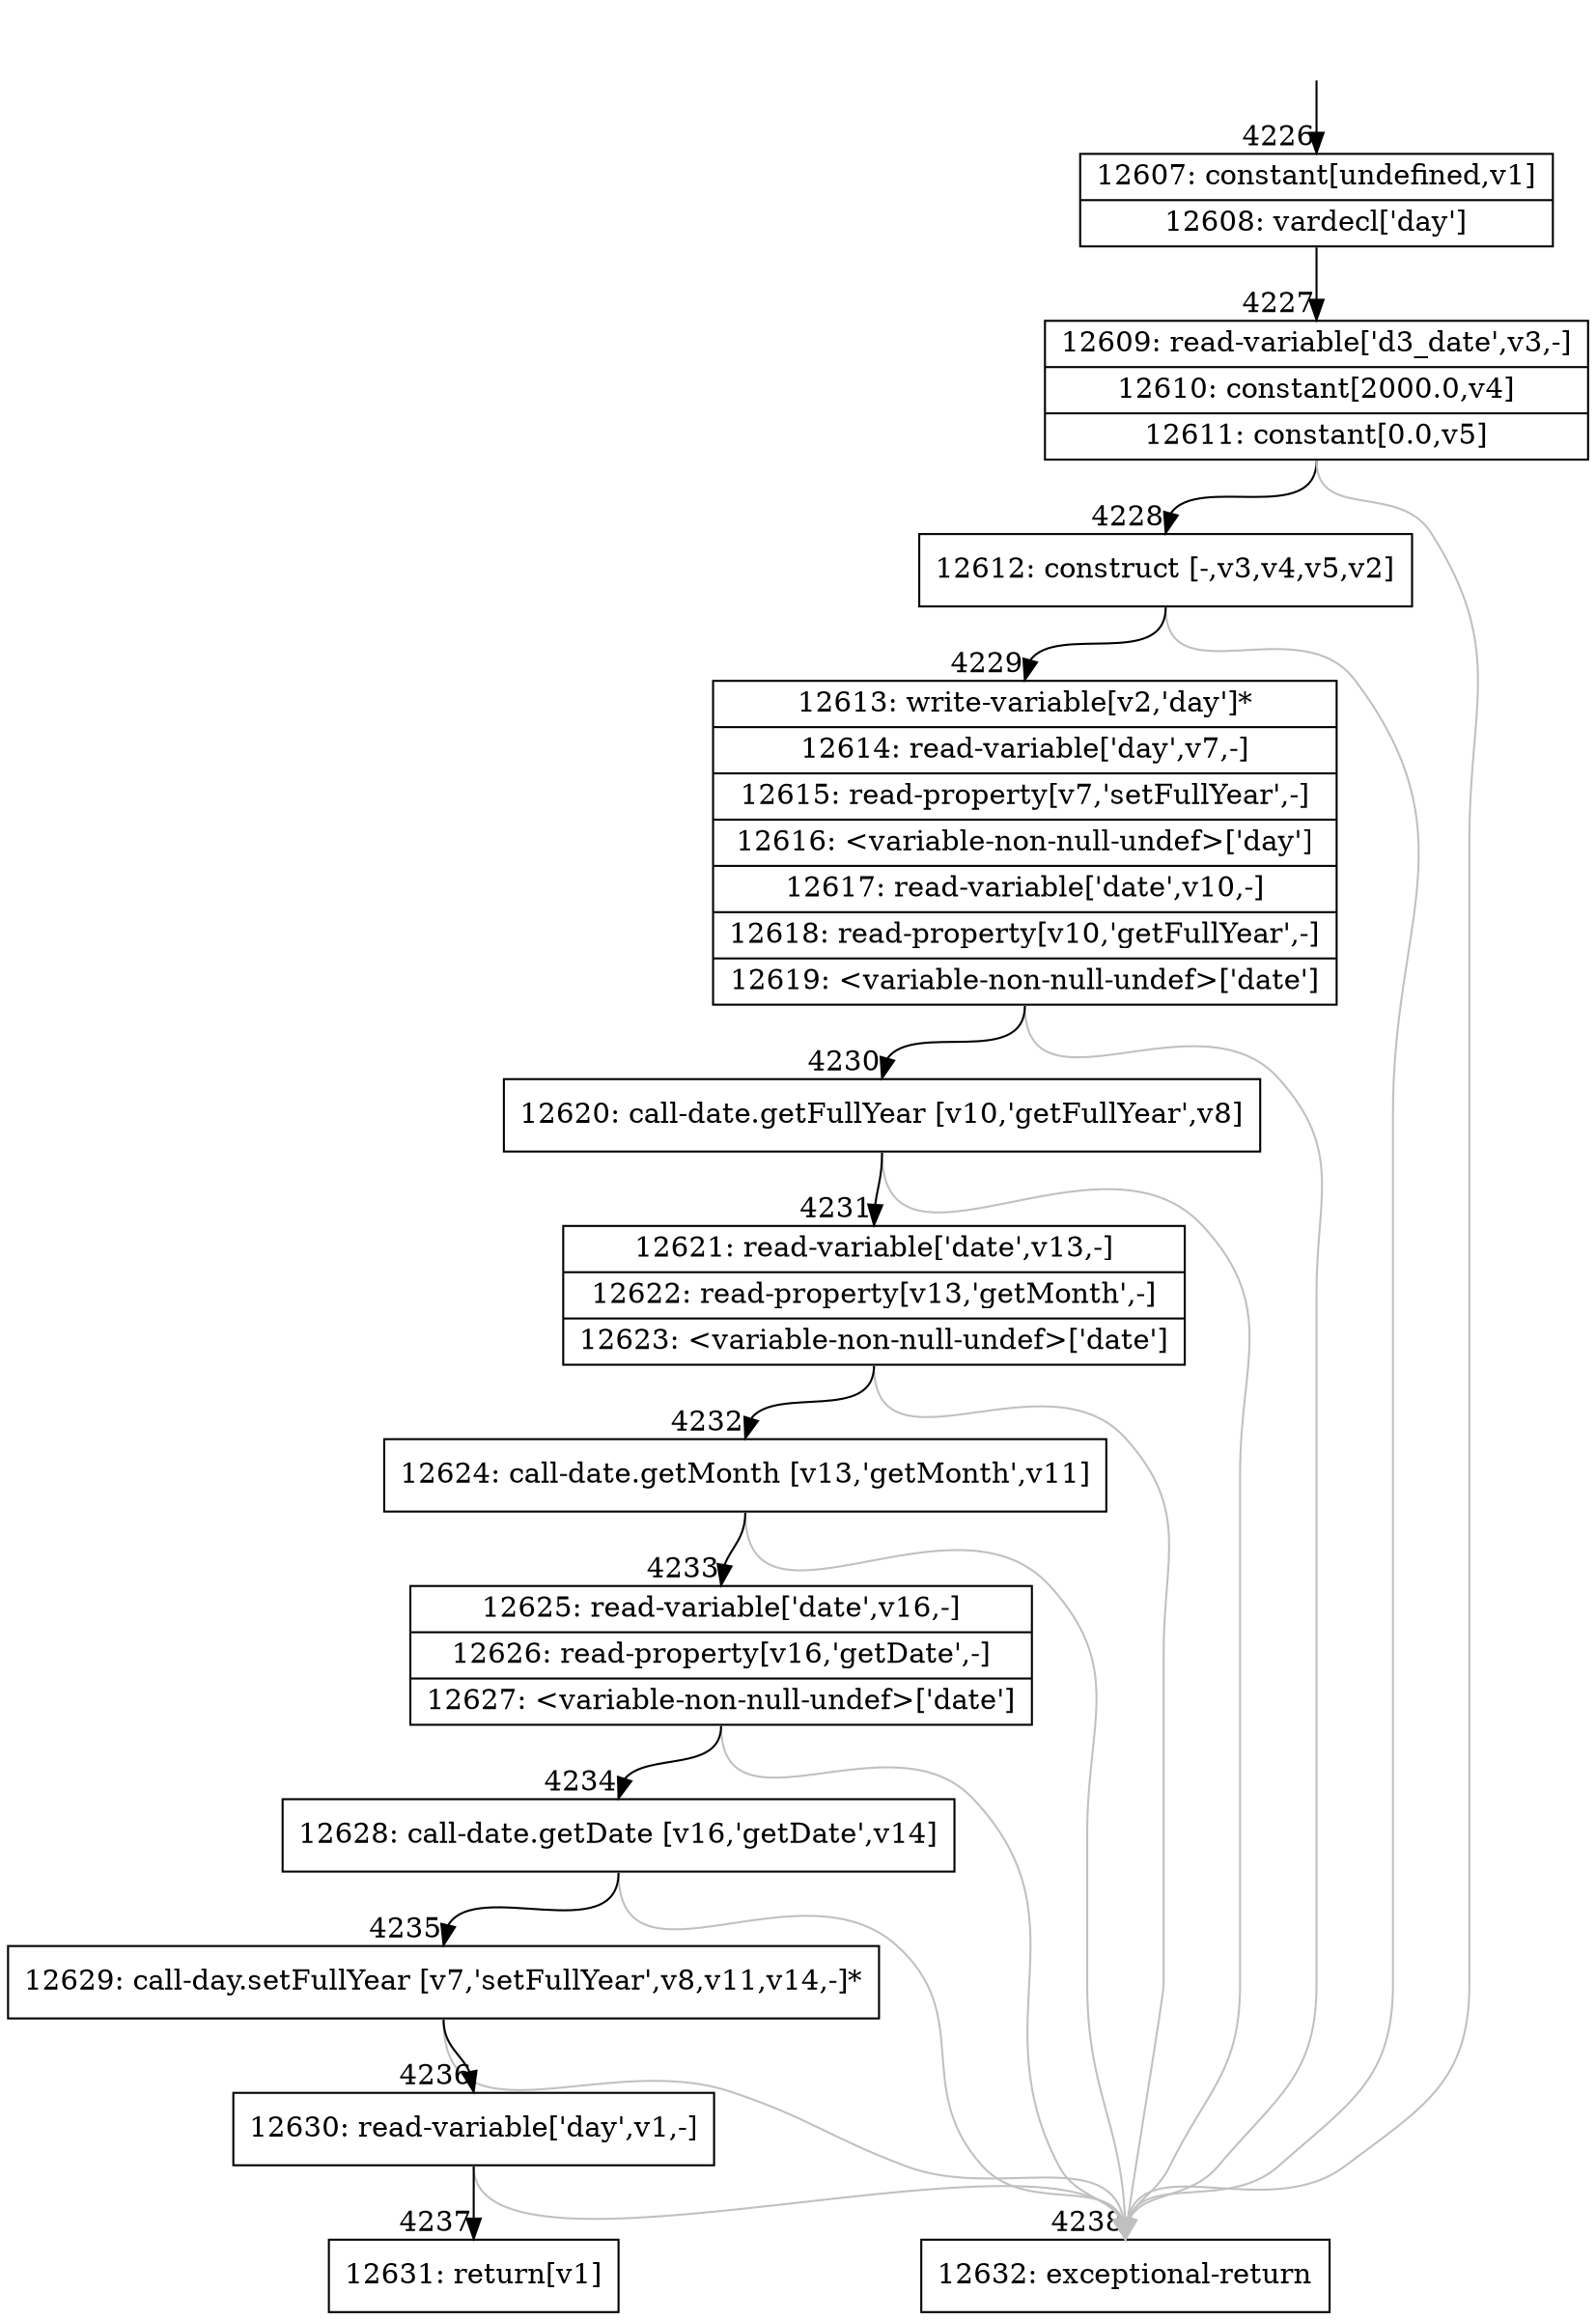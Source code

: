 digraph {
rankdir="TD"
BB_entry393[shape=none,label=""];
BB_entry393 -> BB4226 [tailport=s, headport=n, headlabel="    4226"]
BB4226 [shape=record label="{12607: constant[undefined,v1]|12608: vardecl['day']}" ] 
BB4226 -> BB4227 [tailport=s, headport=n, headlabel="      4227"]
BB4227 [shape=record label="{12609: read-variable['d3_date',v3,-]|12610: constant[2000.0,v4]|12611: constant[0.0,v5]}" ] 
BB4227 -> BB4228 [tailport=s, headport=n, headlabel="      4228"]
BB4227 -> BB4238 [tailport=s, headport=n, color=gray, headlabel="      4238"]
BB4228 [shape=record label="{12612: construct [-,v3,v4,v5,v2]}" ] 
BB4228 -> BB4229 [tailport=s, headport=n, headlabel="      4229"]
BB4228 -> BB4238 [tailport=s, headport=n, color=gray]
BB4229 [shape=record label="{12613: write-variable[v2,'day']*|12614: read-variable['day',v7,-]|12615: read-property[v7,'setFullYear',-]|12616: \<variable-non-null-undef\>['day']|12617: read-variable['date',v10,-]|12618: read-property[v10,'getFullYear',-]|12619: \<variable-non-null-undef\>['date']}" ] 
BB4229 -> BB4230 [tailport=s, headport=n, headlabel="      4230"]
BB4229 -> BB4238 [tailport=s, headport=n, color=gray]
BB4230 [shape=record label="{12620: call-date.getFullYear [v10,'getFullYear',v8]}" ] 
BB4230 -> BB4231 [tailport=s, headport=n, headlabel="      4231"]
BB4230 -> BB4238 [tailport=s, headport=n, color=gray]
BB4231 [shape=record label="{12621: read-variable['date',v13,-]|12622: read-property[v13,'getMonth',-]|12623: \<variable-non-null-undef\>['date']}" ] 
BB4231 -> BB4232 [tailport=s, headport=n, headlabel="      4232"]
BB4231 -> BB4238 [tailport=s, headport=n, color=gray]
BB4232 [shape=record label="{12624: call-date.getMonth [v13,'getMonth',v11]}" ] 
BB4232 -> BB4233 [tailport=s, headport=n, headlabel="      4233"]
BB4232 -> BB4238 [tailport=s, headport=n, color=gray]
BB4233 [shape=record label="{12625: read-variable['date',v16,-]|12626: read-property[v16,'getDate',-]|12627: \<variable-non-null-undef\>['date']}" ] 
BB4233 -> BB4234 [tailport=s, headport=n, headlabel="      4234"]
BB4233 -> BB4238 [tailport=s, headport=n, color=gray]
BB4234 [shape=record label="{12628: call-date.getDate [v16,'getDate',v14]}" ] 
BB4234 -> BB4235 [tailport=s, headport=n, headlabel="      4235"]
BB4234 -> BB4238 [tailport=s, headport=n, color=gray]
BB4235 [shape=record label="{12629: call-day.setFullYear [v7,'setFullYear',v8,v11,v14,-]*}" ] 
BB4235 -> BB4236 [tailport=s, headport=n, headlabel="      4236"]
BB4235 -> BB4238 [tailport=s, headport=n, color=gray]
BB4236 [shape=record label="{12630: read-variable['day',v1,-]}" ] 
BB4236 -> BB4237 [tailport=s, headport=n, headlabel="      4237"]
BB4236 -> BB4238 [tailport=s, headport=n, color=gray]
BB4237 [shape=record label="{12631: return[v1]}" ] 
BB4238 [shape=record label="{12632: exceptional-return}" ] 
//#$~ 2471
}
